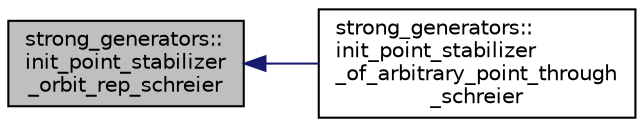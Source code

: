 digraph "strong_generators::init_point_stabilizer_orbit_rep_schreier"
{
  edge [fontname="Helvetica",fontsize="10",labelfontname="Helvetica",labelfontsize="10"];
  node [fontname="Helvetica",fontsize="10",shape=record];
  rankdir="LR";
  Node3925 [label="strong_generators::\linit_point_stabilizer\l_orbit_rep_schreier",height=0.2,width=0.4,color="black", fillcolor="grey75", style="filled", fontcolor="black"];
  Node3925 -> Node3926 [dir="back",color="midnightblue",fontsize="10",style="solid",fontname="Helvetica"];
  Node3926 [label="strong_generators::\linit_point_stabilizer\l_of_arbitrary_point_through\l_schreier",height=0.2,width=0.4,color="black", fillcolor="white", style="filled",URL="$dc/d09/classstrong__generators.html#a51fbf5e2eeb7ad0c700315ccb4001781"];
}
